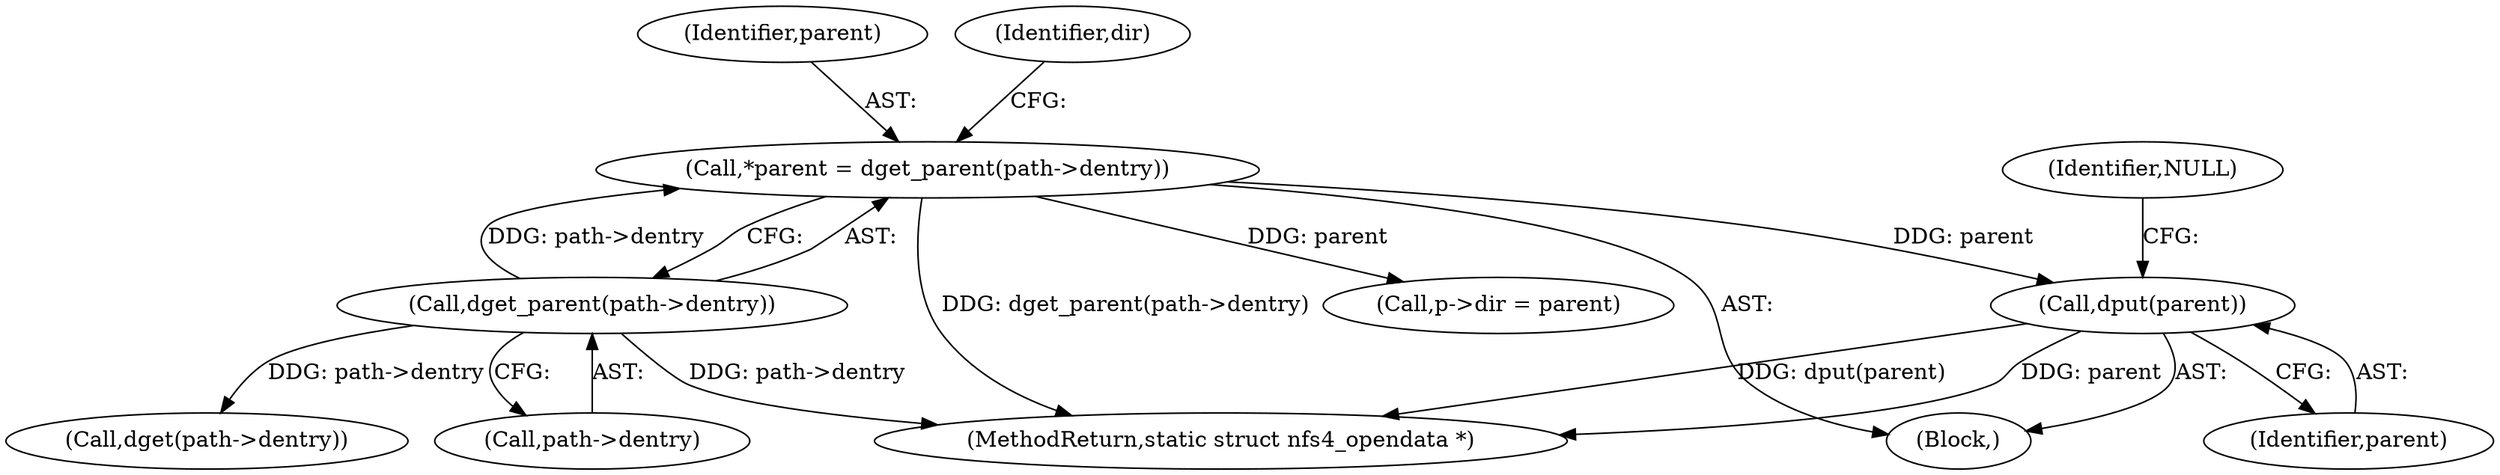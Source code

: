 digraph "0_linux_dc0b027dfadfcb8a5504f7d8052754bf8d501ab9_17@pointer" {
"1000374" [label="(Call,dput(parent))"];
"1000107" [label="(Call,*parent = dget_parent(path->dentry))"];
"1000109" [label="(Call,dget_parent(path->dentry))"];
"1000110" [label="(Call,path->dentry)"];
"1000177" [label="(Call,p->dir = parent)"];
"1000375" [label="(Identifier,parent)"];
"1000105" [label="(Block,)"];
"1000377" [label="(Identifier,NULL)"];
"1000374" [label="(Call,dput(parent))"];
"1000173" [label="(Call,dget(path->dentry))"];
"1000378" [label="(MethodReturn,static struct nfs4_opendata *)"];
"1000107" [label="(Call,*parent = dget_parent(path->dentry))"];
"1000108" [label="(Identifier,parent)"];
"1000115" [label="(Identifier,dir)"];
"1000109" [label="(Call,dget_parent(path->dentry))"];
"1000374" -> "1000105"  [label="AST: "];
"1000374" -> "1000375"  [label="CFG: "];
"1000375" -> "1000374"  [label="AST: "];
"1000377" -> "1000374"  [label="CFG: "];
"1000374" -> "1000378"  [label="DDG: parent"];
"1000374" -> "1000378"  [label="DDG: dput(parent)"];
"1000107" -> "1000374"  [label="DDG: parent"];
"1000107" -> "1000105"  [label="AST: "];
"1000107" -> "1000109"  [label="CFG: "];
"1000108" -> "1000107"  [label="AST: "];
"1000109" -> "1000107"  [label="AST: "];
"1000115" -> "1000107"  [label="CFG: "];
"1000107" -> "1000378"  [label="DDG: dget_parent(path->dentry)"];
"1000109" -> "1000107"  [label="DDG: path->dentry"];
"1000107" -> "1000177"  [label="DDG: parent"];
"1000109" -> "1000110"  [label="CFG: "];
"1000110" -> "1000109"  [label="AST: "];
"1000109" -> "1000378"  [label="DDG: path->dentry"];
"1000109" -> "1000173"  [label="DDG: path->dentry"];
}
